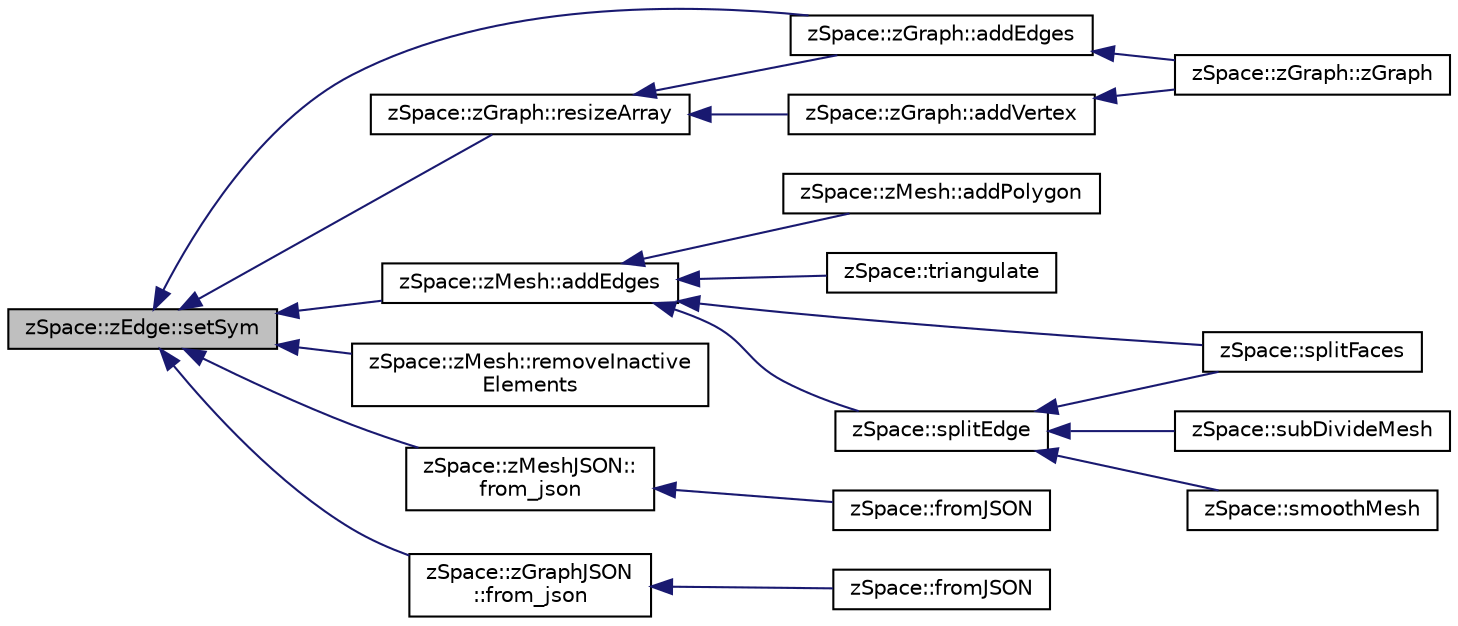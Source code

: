 digraph "zSpace::zEdge::setSym"
{
  edge [fontname="Helvetica",fontsize="10",labelfontname="Helvetica",labelfontsize="10"];
  node [fontname="Helvetica",fontsize="10",shape=record];
  rankdir="LR";
  Node361 [label="zSpace::zEdge::setSym",height=0.2,width=0.4,color="black", fillcolor="grey75", style="filled", fontcolor="black"];
  Node361 -> Node362 [dir="back",color="midnightblue",fontsize="10",style="solid",fontname="Helvetica"];
  Node362 [label="zSpace::zGraph::addEdges",height=0.2,width=0.4,color="black", fillcolor="white", style="filled",URL="$classz_space_1_1z_graph.html#a821941b26e312ab5015ae34fecbd43b3",tooltip="This method adds an edge and its symmetry edge to the edges array. "];
  Node362 -> Node363 [dir="back",color="midnightblue",fontsize="10",style="solid",fontname="Helvetica"];
  Node363 [label="zSpace::zGraph::zGraph",height=0.2,width=0.4,color="black", fillcolor="white", style="filled",URL="$classz_space_1_1z_graph.html#a7a53b68f1efa596293b85259464cf3ff",tooltip="Overloaded constructor. "];
  Node361 -> Node364 [dir="back",color="midnightblue",fontsize="10",style="solid",fontname="Helvetica"];
  Node364 [label="zSpace::zGraph::resizeArray",height=0.2,width=0.4,color="black", fillcolor="white", style="filled",URL="$classz_space_1_1z_graph.html#a8b28611b85ceff8555b9230e3af6f47a",tooltip="This method resizes the array connected with the input type to the specified newSize. "];
  Node364 -> Node365 [dir="back",color="midnightblue",fontsize="10",style="solid",fontname="Helvetica"];
  Node365 [label="zSpace::zGraph::addVertex",height=0.2,width=0.4,color="black", fillcolor="white", style="filled",URL="$classz_space_1_1z_graph.html#acf5cd0b78050f671984cfc4341de8b32",tooltip="This method adds a vertex to the vertices array. "];
  Node365 -> Node363 [dir="back",color="midnightblue",fontsize="10",style="solid",fontname="Helvetica"];
  Node364 -> Node362 [dir="back",color="midnightblue",fontsize="10",style="solid",fontname="Helvetica"];
  Node361 -> Node366 [dir="back",color="midnightblue",fontsize="10",style="solid",fontname="Helvetica"];
  Node366 [label="zSpace::zMesh::addEdges",height=0.2,width=0.4,color="black", fillcolor="white", style="filled",URL="$classz_space_1_1z_mesh.html#ad1defab345c4b6e08269afd38c1b4db3",tooltip="This method adds an edge and its symmetry edge to the edges array. "];
  Node366 -> Node367 [dir="back",color="midnightblue",fontsize="10",style="solid",fontname="Helvetica"];
  Node367 [label="zSpace::zMesh::addPolygon",height=0.2,width=0.4,color="black", fillcolor="white", style="filled",URL="$classz_space_1_1z_mesh.html#ada4fb88bb2402a06f75d730e23597407",tooltip="This method adds a face to the faces array and updates the pointers of vertices, edges and polygons o..."];
  Node366 -> Node368 [dir="back",color="midnightblue",fontsize="10",style="solid",fontname="Helvetica"];
  Node368 [label="zSpace::triangulate",height=0.2,width=0.4,color="black", fillcolor="white", style="filled",URL="$group__z_mesh_modifiers.html#ga75ee8f140a3311506a932b866523a1de",tooltip="This method triangulates the input mesh. "];
  Node366 -> Node369 [dir="back",color="midnightblue",fontsize="10",style="solid",fontname="Helvetica"];
  Node369 [label="zSpace::splitEdge",height=0.2,width=0.4,color="black", fillcolor="white", style="filled",URL="$group__z_mesh_modifiers.html#ga2259376b4c9c7cebc97c491574a47e24",tooltip="This method splits an edge and inserts a vertex along the edge at the input factor. "];
  Node369 -> Node370 [dir="back",color="midnightblue",fontsize="10",style="solid",fontname="Helvetica"];
  Node370 [label="zSpace::splitFaces",height=0.2,width=0.4,color="black", fillcolor="white", style="filled",URL="$group__z_mesh_modifiers.html#gaeda022d590a10b38c94e75bc0e278d80",tooltip="This method splits a set of edges and faces of a mesh in a continuous manner. "];
  Node369 -> Node371 [dir="back",color="midnightblue",fontsize="10",style="solid",fontname="Helvetica"];
  Node371 [label="zSpace::subDivideMesh",height=0.2,width=0.4,color="black", fillcolor="white", style="filled",URL="$group__z_mesh_modifiers.html#gaaa9902fbf3ac2600afbf54335c286760",tooltip="This method subdivides all the faces and edges of the mesh. "];
  Node369 -> Node372 [dir="back",color="midnightblue",fontsize="10",style="solid",fontname="Helvetica"];
  Node372 [label="zSpace::smoothMesh",height=0.2,width=0.4,color="black", fillcolor="white", style="filled",URL="$group__z_mesh_modifiers.html#ga41f9be96453c21ac7b33b2991c284775",tooltip="This method applies Catmull-Clark subdivision to the mesh. "];
  Node366 -> Node370 [dir="back",color="midnightblue",fontsize="10",style="solid",fontname="Helvetica"];
  Node361 -> Node373 [dir="back",color="midnightblue",fontsize="10",style="solid",fontname="Helvetica"];
  Node373 [label="zSpace::zMesh::removeInactive\lElements",height=0.2,width=0.4,color="black", fillcolor="white", style="filled",URL="$classz_space_1_1z_mesh.html#ab21d59eecb169921b427a7e766d47aa5",tooltip="This method resizes the array connected with the input type to the specified newSize. "];
  Node361 -> Node374 [dir="back",color="midnightblue",fontsize="10",style="solid",fontname="Helvetica"];
  Node374 [label="zSpace::zMeshJSON::\lfrom_json",height=0.2,width=0.4,color="black", fillcolor="white", style="filled",URL="$classz_space_1_1z_mesh_j_s_o_n.html#a50e0cbaadd094cf4f26179cdf23b9464",tooltip="This method creates the HE data structure from JSON file using JSON Modern Library. "];
  Node374 -> Node375 [dir="back",color="midnightblue",fontsize="10",style="solid",fontname="Helvetica"];
  Node375 [label="zSpace::fromJSON",height=0.2,width=0.4,color="black", fillcolor="white", style="filled",URL="$group__z_i_o___mesh.html#gad2f07c6da97272b61502c6fab57d83b0",tooltip="This method imports zMesh from a JSON file format using JSON Modern Library. "];
  Node361 -> Node376 [dir="back",color="midnightblue",fontsize="10",style="solid",fontname="Helvetica"];
  Node376 [label="zSpace::zGraphJSON\l::from_json",height=0.2,width=0.4,color="black", fillcolor="white", style="filled",URL="$classz_space_1_1z_graph_j_s_o_n.html#ad6e1e17a5c3bd52b4433439f13a4b3a4",tooltip="This method creates the zGraph from JSON file using JSON Modern Library. "];
  Node376 -> Node377 [dir="back",color="midnightblue",fontsize="10",style="solid",fontname="Helvetica"];
  Node377 [label="zSpace::fromJSON",height=0.2,width=0.4,color="black", fillcolor="white", style="filled",URL="$group__z_i_o___graph.html#ga72f18c5d3de0d92bea72ed214d7ba159",tooltip="This method imports zGraph from a JSON file format using JSON Modern Library. "];
}
